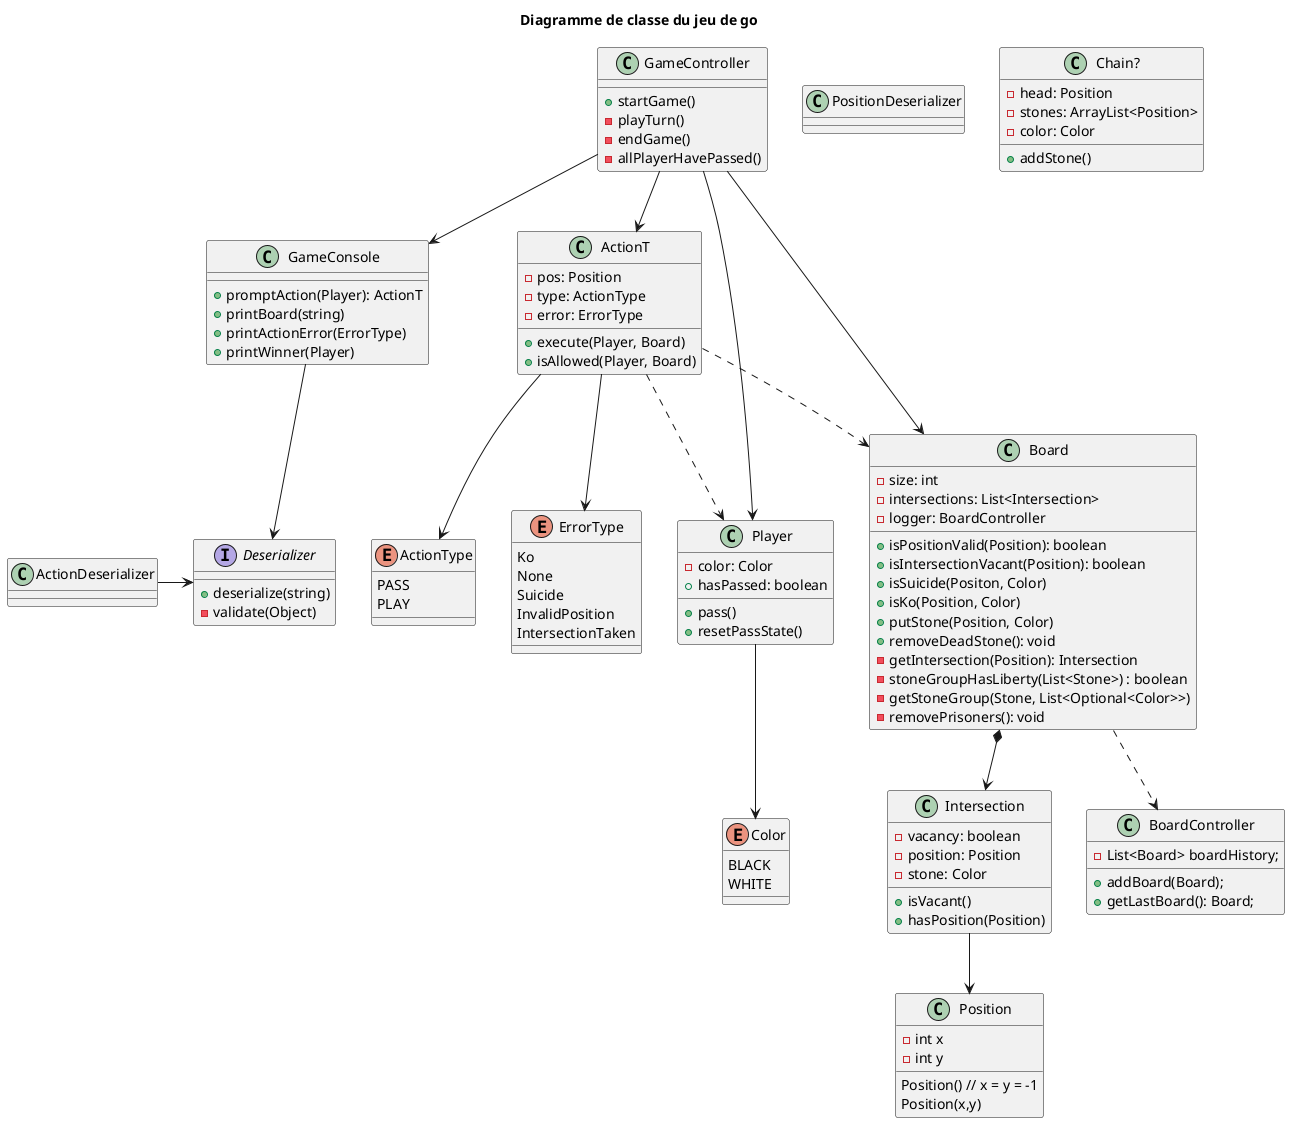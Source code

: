 @startuml

title Diagramme de classe du jeu de go

class GameController {
    + startGame()
    - playTurn()
    - endGame()
    - allPlayerHavePassed()
}

class GameConsole {
    + promptAction(Player): ActionT
    + printBoard(string)
    + printActionError(ErrorType)
    + printWinner(Player)
}

interface Deserializer {
    + deserialize(string)
    - validate(Object)
}

class PositionDeserializer {
}

class ActionT {
    - pos: Position
    - type: ActionType
    - error: ErrorType
    + execute(Player, Board)
    + isAllowed(Player, Board)
}

enum ActionType {
    PASS
    PLAY
}

enum ErrorType {
    Ko
    None
    Suicide
    InvalidPosition
    IntersectionTaken
}

class Player{
    - color: Color
    + hasPassed: boolean
    + pass()
    + resetPassState()
}

enum Color{
    BLACK
    WHITE
}

class Board {
    - size: int
    - intersections: List<Intersection>
    - logger: BoardController
    + isPositionValid(Position): boolean
    + isIntersectionVacant(Position): boolean
    + isSuicide(Positon, Color)
    + isKo(Position, Color)
    + putStone(Position, Color)
    + removeDeadStone(): void
    - getIntersection(Position): Intersection
    - stoneGroupHasLiberty(List<Stone>) : boolean
    - getStoneGroup(Stone, List<Optional<Color>>)
    - removePrisoners(): void
}

class BoardController {
    - List<Board> boardHistory;
    + addBoard(Board);
    + getLastBoard(): Board;
}

class Chain? {
- head: Position
- stones: ArrayList<Position>
- color: Color
+ addStone()
}

class Intersection {
    - vacancy: boolean
    - position: Position
    - stone: Color
    + isVacant()
    + hasPosition(Position)
}

class Position {
    Position() // x = y = -1
    Position(x,y)
    - int x
    - int y
}

ActionT --> ActionType
ActionT -.> Player
ActionT -.> Board
ActionT --> ErrorType

Intersection --> Position

Board *--> Intersection
Board -.> BoardController

GameController --> ActionT
GameController --> Board
GameController --> Player
GameController --> GameConsole

GameConsole --> Deserializer

ActionDeserializer -> Deserializer

Player --> Color

@enduml
